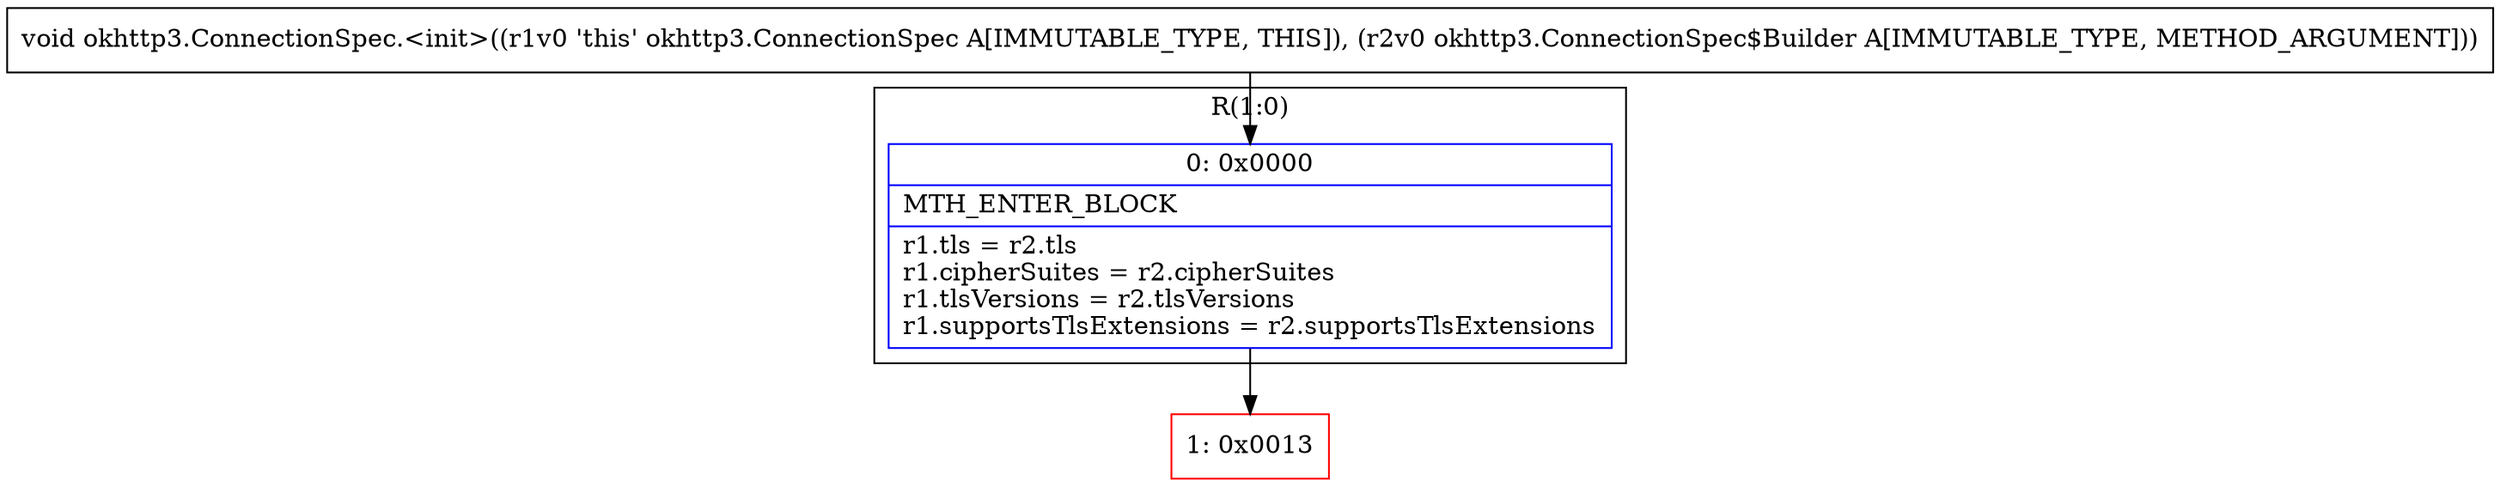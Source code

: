 digraph "CFG forokhttp3.ConnectionSpec.\<init\>(Lokhttp3\/ConnectionSpec$Builder;)V" {
subgraph cluster_Region_1213148618 {
label = "R(1:0)";
node [shape=record,color=blue];
Node_0 [shape=record,label="{0\:\ 0x0000|MTH_ENTER_BLOCK\l|r1.tls = r2.tls\lr1.cipherSuites = r2.cipherSuites\lr1.tlsVersions = r2.tlsVersions\lr1.supportsTlsExtensions = r2.supportsTlsExtensions\l}"];
}
Node_1 [shape=record,color=red,label="{1\:\ 0x0013}"];
MethodNode[shape=record,label="{void okhttp3.ConnectionSpec.\<init\>((r1v0 'this' okhttp3.ConnectionSpec A[IMMUTABLE_TYPE, THIS]), (r2v0 okhttp3.ConnectionSpec$Builder A[IMMUTABLE_TYPE, METHOD_ARGUMENT])) }"];
MethodNode -> Node_0;
Node_0 -> Node_1;
}

